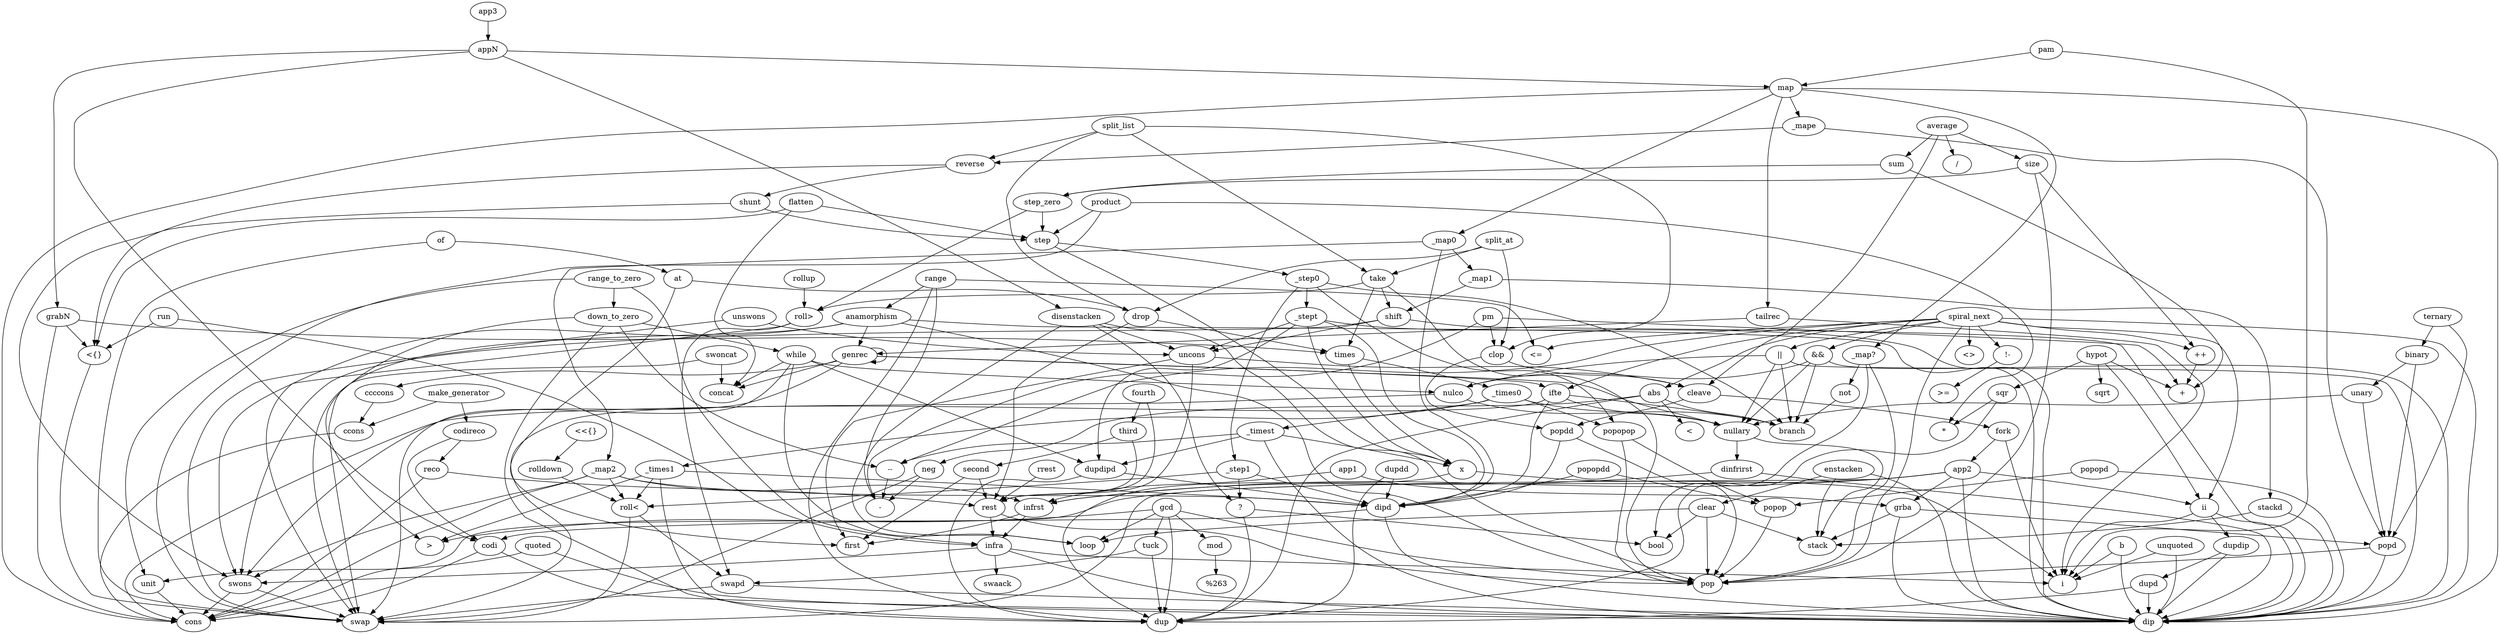 digraph joy_defs {
    "--" -> "-";
    "?" -> "bool";
    "?" -> "dup";
    "&&" -> "branch";
    "&&" -> "dip";
    "&&" -> "nullary";
    "&&" -> "nulco";
    "++" -> "+";
    "||" -> "branch";
    "||" -> "dip";
    "||" -> "nullary";
    "||" -> "nulco";
    "!-" -> ">=";
    "<{}" -> "swap";
    "<<{}" -> "rolldown";
    "abs" -> "branch";
    "abs" -> "neg";
    "abs" -> "<";
    "abs" -> "dup";
    "anamorphism" -> "genrec";
    "anamorphism" -> "swons";
    "anamorphism" -> "dip";
    "anamorphism" -> "swap";
    "anamorphism" -> "pop";
    "app1" -> "infrst";
    "app1" -> "grba";
    "app2" -> "ii";
    "app2" -> "cons";
    "app2" -> "infrst";
    "app2" -> "dip";
    "app2" -> "swap";
    "app2" -> "grba";
    "app3" -> "appN";
    "appN" -> "disenstacken";
    "appN" -> "map";
    "appN" -> "codi";
    "appN" -> "grabN";
    "at" -> "first";
    "at" -> "drop";
    "average" -> "/";
    "average" -> "cleave";
    "average" -> "size";
    "average" -> "sum";
    "b" -> "dip";
    "b" -> "i";
    "binary" -> "popd";
    "binary" -> "unary";
    "ccccons" -> "ccons";
    "ccons" -> "cons";
    "clear" -> "loop";
    "clear" -> "pop";
    "clear" -> "bool";
    "clear" -> "stack";
    "cleave" -> "popdd";
    "cleave" -> "fork";
    "clop" -> "popdd";
    "clop" -> "cleave";
    "codi" -> "dip";
    "codi" -> "cons";
    "codireco" -> "reco";
    "codireco" -> "codi";
    "dinfrirst" -> "infrst";
    "dinfrirst" -> "dip";
    "dipd" -> "codi";
    "dipd" -> "dip";
    "disenstacken" -> "pop";
    "disenstacken" -> "loop";
    "disenstacken" -> "uncons";
    "disenstacken" -> "?";
    "down_to_zero" -> "while";
    "down_to_zero" -> "--";
    "down_to_zero" -> "dup";
    "down_to_zero" -> ">";
    "drop" -> "times";
    "drop" -> "rest";
    "dupd" -> "dip";
    "dupd" -> "dup";
    "dupdd" -> "dipd";
    "dupdd" -> "dup";
    "dupdip" -> "dip";
    "dupdip" -> "dupd";
    "dupdipd" -> "dipd";
    "dupdipd" -> "dup";
    "enstacken" -> "dip";
    "enstacken" -> "clear";
    "enstacken" -> "stack";
    "flatten" -> "step";
    "flatten" -> "concat";
    "flatten" -> "<{}";
    "fork" -> "app2";
    "fork" -> "i";
    "fourth" -> "third";
    "fourth" -> "rest";
    "gcd" -> "pop";
    "gcd" -> "loop";
    "gcd" -> ">";
    "gcd" -> "dup";
    "gcd" -> "mod";
    "gcd" -> "tuck";
    "genrec" -> "ifte";
    "genrec" -> "concat";
    "genrec" -> "swons";
    "genrec" -> "nullary";
    "genrec" -> "ccccons";
    "genrec" -> "genrec";
    "grabN" -> "times";
    "grabN" -> "cons";
    "grabN" -> "<{}";
    "grba" -> "dip";
    "grba" -> "popd";
    "grba" -> "stack";
    "hypot" -> "sqrt";
    "hypot" -> "+";
    "hypot" -> "ii";
    "hypot" -> "sqr";
    "ifte" -> "branch";
    "ifte" -> "swap";
    "ifte" -> "dipd";
    "ifte" -> "nullary";
    "ii" -> "i";
    "ii" -> "dupdip";
    "ii" -> "dip";
    "infra" -> "dip";
    "infra" -> "i";
    "infra" -> "swaack";
    "infra" -> "swons";
    "infrst" -> "first";
    "infrst" -> "infra";
    "make_generator" -> "ccons";
    "make_generator" -> "codireco";
    "mod" -> "%";
    "neg" -> "-";
    "neg" -> "swap";
    "not" -> "branch";
    "nulco" -> "cons";
    "nulco" -> "nullary";
    "nullary" -> "dinfrirst";
    "nullary" -> "stack";
    "of" -> "at";
    "of" -> "swap";
    "pam" -> "map";
    "pam" -> "i";
    "pm" -> "clop";
    "pm" -> "-";
    "pm" -> "+";
    "popd" -> "dip";
    "popd" -> "pop";
    "popdd" -> "dipd";
    "popdd" -> "pop";
    "popop" -> "pop";
    "popopop" -> "popop";
    "popopop" -> "pop";
    "popopd" -> "dip";
    "popopd" -> "popop";
    "popopdd" -> "dipd";
    "popopdd" -> "popop";
    "product" -> "step";
    "product" -> "*";
    "product" -> "swap";
    "quoted" -> "dip";
    "quoted" -> "unit";
    "range" -> "anamorphism";
    "range" -> "dup";
    "range" -> "-";
    "range" -> "<=";
    "range_to_zero" -> "infra";
    "range_to_zero" -> "down_to_zero";
    "range_to_zero" -> "unit";
    "reco" -> "cons";
    "reco" -> "rest";
    "rest" -> "infra";
    "rest" -> "pop";
    "reverse" -> "shunt";
    "reverse" -> "<{}";
    "roll>" -> "swapd";
    "roll>" -> "swap";
    "roll<" -> "swap";
    "roll<" -> "swapd";
    "rollup" -> "roll>";
    "rolldown" -> "roll<";
    "rrest" -> "rest";
    "run" -> "infra";
    "run" -> "<{}";
    "second" -> "first";
    "second" -> "rest";
    "shift" -> "dip";
    "shift" -> "swons";
    "shift" -> "uncons";
    "shunt" -> "step";
    "shunt" -> "swons";
    "size" -> "step_zero";
    "size" -> "++";
    "size" -> "pop";
    "spiral_next" -> "dip";
    "spiral_next" -> "ifte";
    "spiral_next" -> "--";
    "spiral_next" -> "++";
    "spiral_next" -> "&&";
    "spiral_next" -> "||";
    "spiral_next" -> "!-";
    "spiral_next" -> "pop";
    "spiral_next" -> "<>";
    "spiral_next" -> "<=";
    "spiral_next" -> "ii";
    "spiral_next" -> "abs";
    "split_at" -> "clop";
    "split_at" -> "take";
    "split_at" -> "drop";
    "split_list" -> "clop";
    "split_list" -> "drop";
    "split_list" -> "reverse";
    "split_list" -> "take";
    "sqr" -> "*";
    "sqr" -> "dup";
    "stackd" -> "dip";
    "stackd" -> "stack";
    "step_zero" -> "step";
    "step_zero" -> "roll>";
    "sum" -> "step_zero";
    "sum" -> "+";
    "swapd" -> "dip";
    "swapd" -> "swap";
    "swons" -> "cons";
    "swons" -> "swap";
    "swoncat" -> "concat";
    "swoncat" -> "swap";
    "tailrec" -> "genrec";
    "tailrec" -> "i";
    "take" -> "pop";
    "take" -> "times";
    "take" -> "shift";
    "take" -> "roll>";
    "ternary" -> "popd";
    "ternary" -> "binary";
    "third" -> "second";
    "third" -> "rest";
    "tuck" -> "swapd";
    "tuck" -> "dup";
    "unary" -> "popd";
    "unary" -> "nullary";
    "uncons" -> "cleave";
    "uncons" -> "rest";
    "uncons" -> "first";
    "unit" -> "cons";
    "unquoted" -> "dip";
    "unquoted" -> "i";
    "unswons" -> "swap";
    "unswons" -> "uncons";
    "while" -> "loop";
    "while" -> "concat";
    "while" -> "dupdipd";
    "while" -> "nulco";
    "while" -> "swap";
    "x" -> "i";
    "x" -> "dup";
    "step" -> "x";
    "step" -> "_step0";
    "_step0" -> "branch";
    "_step0" -> "_stept";
    "_step0" -> "popopop";
    "_step0" -> "_step1";
    "_step1" -> "roll<";
    "_step1" -> "dipd";
    "_step1" -> "?";
    "_stept" -> "x";
    "_stept" -> "dip";
    "_stept" -> "dupdipd";
    "_stept" -> "dipd";
    "_stept" -> "uncons";
    "times" -> "x";
    "times" -> "_times0";
    "_times0" -> "branch";
    "_times0" -> "_timest";
    "_times0" -> "popopop";
    "_times0" -> "_times1";
    "_times1" -> "roll<";
    "_times1" -> "dipd";
    "_times1" -> ">";
    "_times1" -> "dup";
    "_timest" -> "x";
    "_timest" -> "dupdipd";
    "_timest" -> "dip";
    "_timest" -> "--";
    "map" -> "tailrec";
    "map" -> "dip";
    "map" -> "_mape";
    "map" -> "_map?";
    "map" -> "cons";
    "map" -> "_map0";
    "_map?" -> "not";
    "_map?" -> "bool";
    "_map?" -> "pop";
    "_mape" -> "reverse";
    "_mape" -> "popd";
    "_map0" -> "_map2";
    "_map0" -> "dipd";
    "_map0" -> "_map1";
    "_map1" -> "shift";
    "_map1" -> "stackd";
    "_map2" -> "swons";
    "_map2" -> "roll<";
    "_map2" -> "dipd";
    "_map2" -> "cons";
    "_map2" -> "infrst";
}
